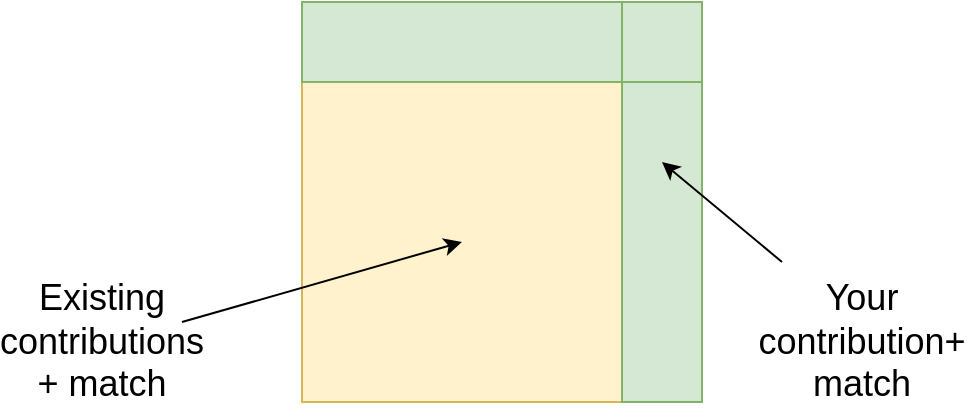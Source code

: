 <mxfile version="12.1.7" type="device" pages="1"><diagram id="SOt4D6n6IPbMe2Kl0LV6" name="Page-1"><mxGraphModel dx="1338" dy="802" grid="1" gridSize="10" guides="1" tooltips="1" connect="1" arrows="1" fold="1" page="1" pageScale="1" pageWidth="827" pageHeight="1169" math="0" shadow="0"><root><mxCell id="0"/><mxCell id="1" parent="0"/><mxCell id="ul9SjLGDWcQ3NNBqEeHi-1" value="" style="rounded=0;whiteSpace=wrap;html=1;fillColor=#fff2cc;strokeColor=#d6b656;" vertex="1" parent="1"><mxGeometry x="200" y="200" width="160" height="160" as="geometry"/></mxCell><mxCell id="ul9SjLGDWcQ3NNBqEeHi-2" value="" style="rounded=0;whiteSpace=wrap;html=1;fillColor=#d5e8d4;strokeColor=#82b366;" vertex="1" parent="1"><mxGeometry x="360" y="160" width="40" height="200" as="geometry"/></mxCell><mxCell id="ul9SjLGDWcQ3NNBqEeHi-3" value="" style="rounded=0;whiteSpace=wrap;html=1;fillColor=#d5e8d4;strokeColor=#82b366;" vertex="1" parent="1"><mxGeometry x="200" y="160" width="200" height="40" as="geometry"/></mxCell><mxCell id="ul9SjLGDWcQ3NNBqEeHi-4" value="" style="endArrow=none;html=1;entryX=0.8;entryY=0;entryDx=0;entryDy=0;entryPerimeter=0;fillColor=#d5e8d4;strokeColor=#82b366;" edge="1" parent="1" target="ul9SjLGDWcQ3NNBqEeHi-3"><mxGeometry width="50" height="50" relative="1" as="geometry"><mxPoint x="360" y="360" as="sourcePoint"/><mxPoint x="410" y="310" as="targetPoint"/></mxGeometry></mxCell><mxCell id="ul9SjLGDWcQ3NNBqEeHi-5" value="" style="endArrow=classic;html=1;entryX=0.5;entryY=0.5;entryDx=0;entryDy=0;entryPerimeter=0;" edge="1" parent="1" target="ul9SjLGDWcQ3NNBqEeHi-1"><mxGeometry width="50" height="50" relative="1" as="geometry"><mxPoint x="140" y="320" as="sourcePoint"/><mxPoint x="190" y="270" as="targetPoint"/></mxGeometry></mxCell><mxCell id="ul9SjLGDWcQ3NNBqEeHi-6" value="&lt;font style=&quot;font-size: 18px&quot;&gt;Existing&lt;br&gt;contributions + match&lt;/font&gt;" style="text;html=1;strokeColor=none;fillColor=none;align=center;verticalAlign=middle;whiteSpace=wrap;rounded=0;" vertex="1" parent="1"><mxGeometry x="80" y="320" width="40" height="20" as="geometry"/></mxCell><mxCell id="ul9SjLGDWcQ3NNBqEeHi-11" value="&lt;font style=&quot;font-size: 18px&quot;&gt;Your&lt;br&gt;contribution+ match&lt;/font&gt;" style="text;html=1;strokeColor=none;fillColor=none;align=center;verticalAlign=middle;whiteSpace=wrap;rounded=0;" vertex="1" parent="1"><mxGeometry x="460" y="320" width="40" height="20" as="geometry"/></mxCell><mxCell id="ul9SjLGDWcQ3NNBqEeHi-10" value="" style="endArrow=classic;html=1;entryX=0.5;entryY=0.4;entryDx=0;entryDy=0;entryPerimeter=0;" edge="1" parent="1" target="ul9SjLGDWcQ3NNBqEeHi-2"><mxGeometry width="50" height="50" relative="1" as="geometry"><mxPoint x="440" y="290" as="sourcePoint"/><mxPoint x="440" y="230" as="targetPoint"/></mxGeometry></mxCell></root></mxGraphModel></diagram></mxfile>